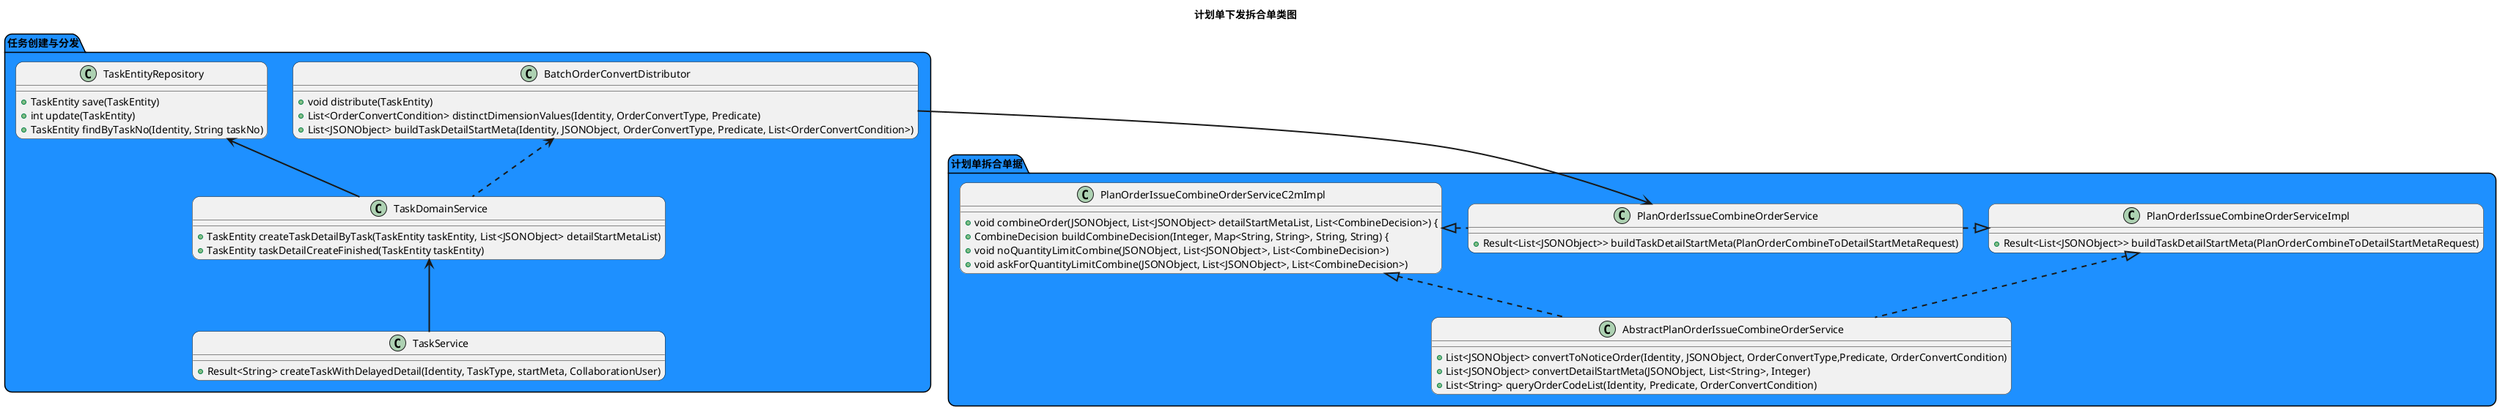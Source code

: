 @startuml
title  计划单下发拆合单类图
'skinparam packageStyle rect /' 加入这行代码，样式纯矩形'/
'skinparam backgroundColor #EEEBAD
skinparam roundcorner 20
skinparam sequenceArrowThickness 2
'skinparam handwritten true

package 任务创建与分发 #DodgerBlue {
    class TaskDomainService  {
        +TaskEntity createTaskDetailByTask(TaskEntity taskEntity, List<JSONObject> detailStartMetaList)
        +TaskEntity taskDetailCreateFinished(TaskEntity taskEntity)

    }

    class TaskService {
        +Result<String> createTaskWithDelayedDetail(Identity, TaskType, startMeta, CollaborationUser)
    }

    class TaskEntityRepository {
        +TaskEntity save(TaskEntity)
        +int update(TaskEntity)
        +TaskEntity findByTaskNo(Identity, String taskNo)
    }

    class BatchOrderConvertDistributor {
       +void distribute(TaskEntity)
       +List<OrderConvertCondition> distinctDimensionValues(Identity, OrderConvertType, Predicate)
       +List<JSONObject> buildTaskDetailStartMeta(Identity, JSONObject, OrderConvertType, Predicate, List<OrderConvertCondition>)

    }
}

package 计划单拆合单据 #DodgerBlue {
    class PlanOrderIssueCombineOrderService {
        +Result<List<JSONObject>> buildTaskDetailStartMeta(PlanOrderCombineToDetailStartMetaRequest)
    }
    class PlanOrderIssueCombineOrderServiceC2mImpl {
        +void combineOrder(JSONObject, List<JSONObject> detailStartMetaList, List<CombineDecision>) {
        +CombineDecision buildCombineDecision(Integer, Map<String, String>, String, String) {
        +void noQuantityLimitCombine(JSONObject, List<JSONObject>, List<CombineDecision>)
        +void askForQuantityLimitCombine(JSONObject, List<JSONObject>, List<CombineDecision>)
    }
    class AbstractPlanOrderIssueCombineOrderService {
        +List<JSONObject> convertToNoticeOrder(Identity, JSONObject, OrderConvertType,Predicate, OrderConvertCondition)
        +List<JSONObject> convertDetailStartMeta(JSONObject, List<String>, Integer)
        +List<String> queryOrderCodeList(Identity, Predicate, OrderConvertCondition)
    }
    class PlanOrderIssueCombineOrderServiceImpl {
        +Result<List<JSONObject>> buildTaskDetailStartMeta(PlanOrderCombineToDetailStartMetaRequest)
    }
}

PlanOrderIssueCombineOrderServiceC2mImpl <|..right PlanOrderIssueCombineOrderService
PlanOrderIssueCombineOrderServiceImpl <|..left PlanOrderIssueCombineOrderService
PlanOrderIssueCombineOrderServiceC2mImpl <|.. AbstractPlanOrderIssueCombineOrderService
PlanOrderIssueCombineOrderServiceImpl <|.. AbstractPlanOrderIssueCombineOrderService

TaskDomainService <--down TaskService
TaskEntityRepository <--down TaskDomainService
BatchOrderConvertDistributor <..down TaskDomainService
BatchOrderConvertDistributor --> PlanOrderIssueCombineOrderService



@enduml